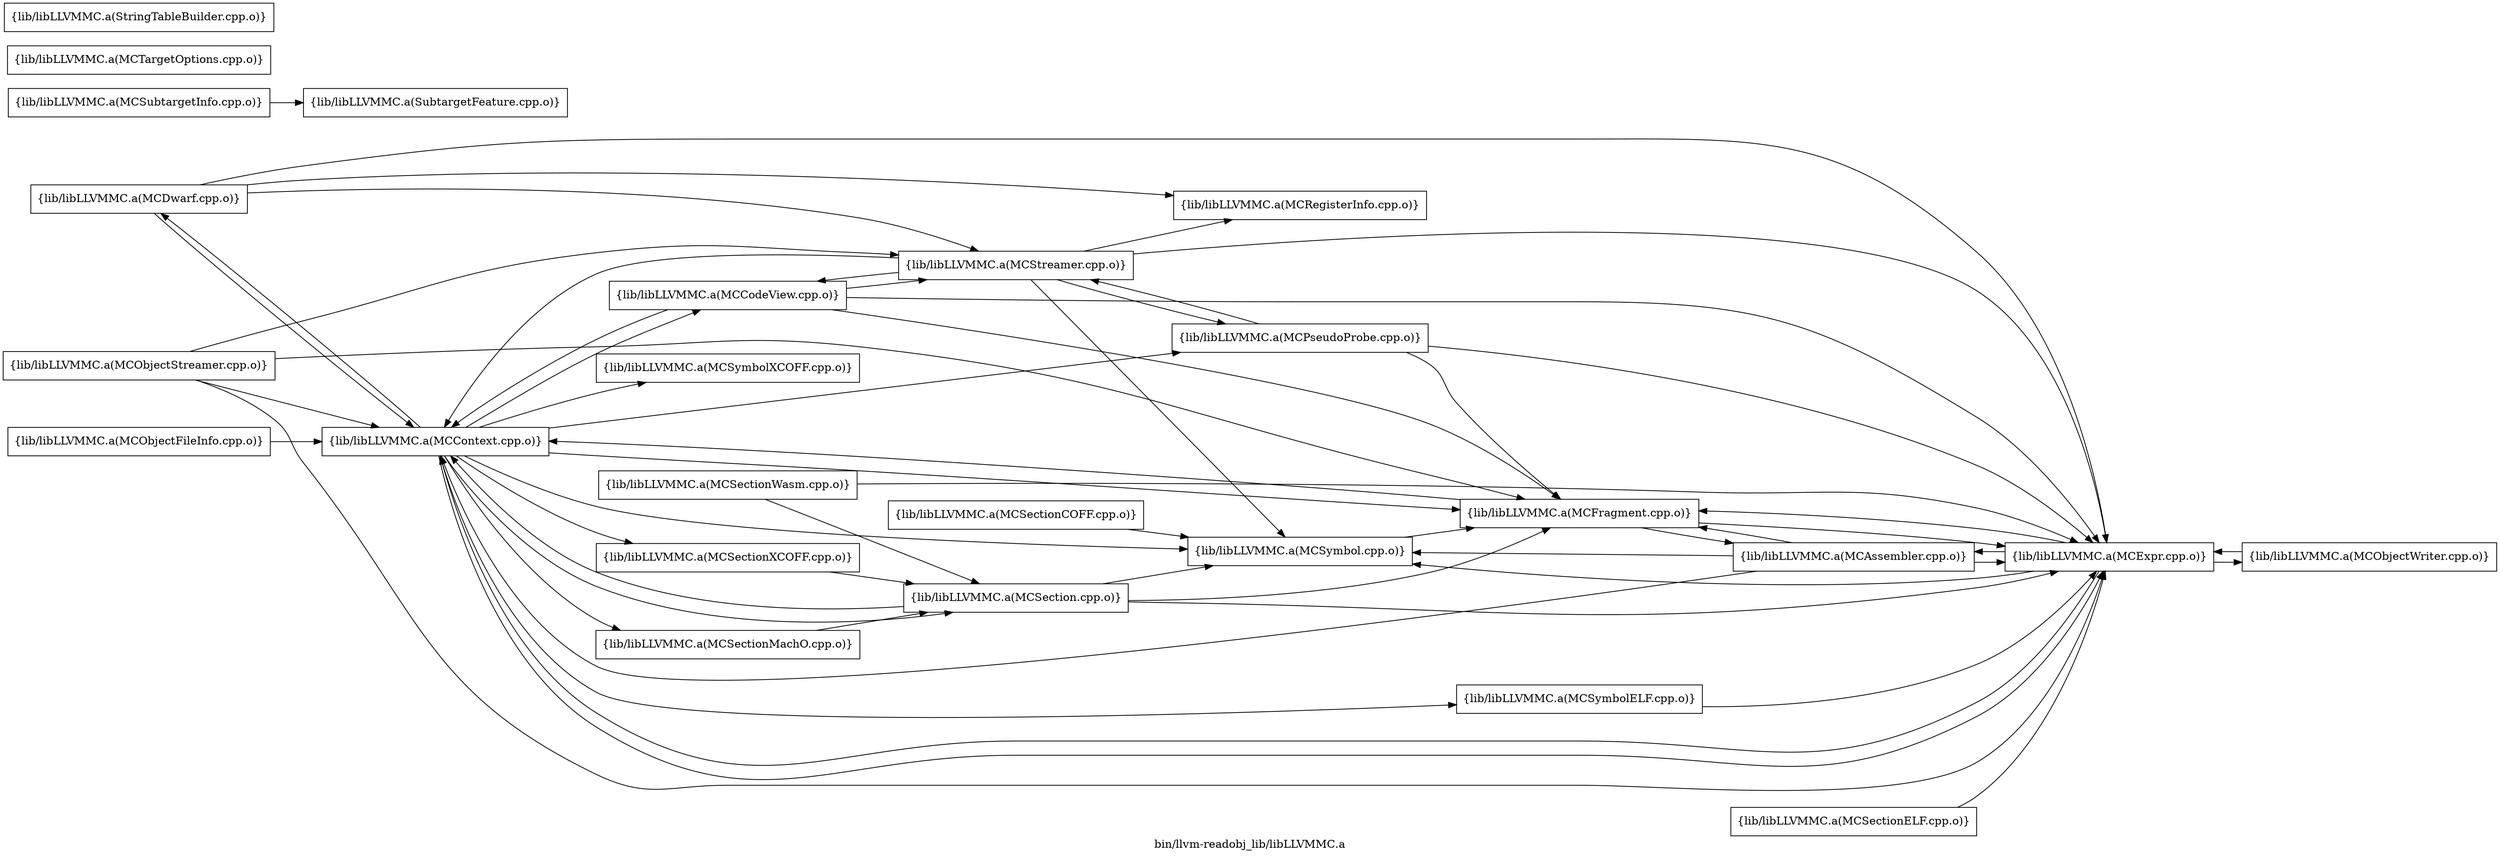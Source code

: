 digraph "bin/llvm-readobj_lib/libLLVMMC.a" {
	label="bin/llvm-readobj_lib/libLLVMMC.a";
	rankdir=LR;

	Node0x55f078890a08 [shape=record,shape=box,group=0,label="{lib/libLLVMMC.a(MCRegisterInfo.cpp.o)}"];
	Node0x55f07888a798 [shape=record,shape=box,group=0,label="{lib/libLLVMMC.a(SubtargetFeature.cpp.o)}"];
	Node0x55f078888038 [shape=record,shape=box,group=0,label="{lib/libLLVMMC.a(MCContext.cpp.o)}"];
	Node0x55f078888038 -> Node0x55f078887818;
	Node0x55f078888038 -> Node0x55f0788883a8;
	Node0x55f078888038 -> Node0x55f07888e668;
	Node0x55f078888038 -> Node0x55f07888f478;
	Node0x55f078888038 -> Node0x55f078890418;
	Node0x55f078888038 -> Node0x55f07888e488;
	Node0x55f078888038 -> Node0x55f07888d858;
	Node0x55f078888038 -> Node0x55f07888bf08;
	Node0x55f078888038 -> Node0x55f07888cd18;
	Node0x55f078888038 -> Node0x55f07888c458;
	Node0x55f078888038 -> Node0x55f07888d038;
	Node0x55f07888f658 [shape=record,shape=box,group=0,label="{lib/libLLVMMC.a(MCObjectFileInfo.cpp.o)}"];
	Node0x55f07888f658 -> Node0x55f078888038;
	Node0x55f07888c138 [shape=record,shape=box,group=0,label="{lib/libLLVMMC.a(MCStreamer.cpp.o)}"];
	Node0x55f07888c138 -> Node0x55f078887818;
	Node0x55f07888c138 -> Node0x55f078888038;
	Node0x55f07888c138 -> Node0x55f07888e668;
	Node0x55f07888c138 -> Node0x55f078890418;
	Node0x55f07888c138 -> Node0x55f078890a08;
	Node0x55f07888c138 -> Node0x55f07888cd18;
	Node0x55f07888b788 [shape=record,shape=box,group=0,label="{lib/libLLVMMC.a(MCTargetOptions.cpp.o)}"];
	Node0x55f07888e668 [shape=record,shape=box,group=0,label="{lib/libLLVMMC.a(MCExpr.cpp.o)}"];
	Node0x55f07888e668 -> Node0x55f078888038;
	Node0x55f07888e668 -> Node0x55f07888e988;
	Node0x55f07888e668 -> Node0x55f07888f478;
	Node0x55f07888e668 -> Node0x55f0788904b8;
	Node0x55f07888e668 -> Node0x55f07888cd18;
	Node0x55f078887818 [shape=record,shape=box,group=0,label="{lib/libLLVMMC.a(MCCodeView.cpp.o)}"];
	Node0x55f078887818 -> Node0x55f078888038;
	Node0x55f078887818 -> Node0x55f07888e668;
	Node0x55f078887818 -> Node0x55f07888f478;
	Node0x55f078887818 -> Node0x55f07888c138;
	Node0x55f0788883a8 [shape=record,shape=box,group=0,label="{lib/libLLVMMC.a(MCDwarf.cpp.o)}"];
	Node0x55f0788883a8 -> Node0x55f078888038;
	Node0x55f0788883a8 -> Node0x55f07888e668;
	Node0x55f0788883a8 -> Node0x55f078890a08;
	Node0x55f0788883a8 -> Node0x55f07888c138;
	Node0x55f07888f0b8 [shape=record,shape=box,group=0,label="{lib/libLLVMMC.a(MCSectionCOFF.cpp.o)}"];
	Node0x55f07888f0b8 -> Node0x55f07888cd18;
	Node0x55f07888d858 [shape=record,shape=box,group=0,label="{lib/libLLVMMC.a(MCSectionMachO.cpp.o)}"];
	Node0x55f07888d858 -> Node0x55f07888e488;
	Node0x55f07888cd18 [shape=record,shape=box,group=0,label="{lib/libLLVMMC.a(MCSymbol.cpp.o)}"];
	Node0x55f07888cd18 -> Node0x55f07888f478;
	Node0x55f07888f478 [shape=record,shape=box,group=0,label="{lib/libLLVMMC.a(MCFragment.cpp.o)}"];
	Node0x55f07888f478 -> Node0x55f078888038;
	Node0x55f07888f478 -> Node0x55f07888e668;
	Node0x55f07888f478 -> Node0x55f07888e988;
	Node0x55f078890418 [shape=record,shape=box,group=0,label="{lib/libLLVMMC.a(MCPseudoProbe.cpp.o)}"];
	Node0x55f078890418 -> Node0x55f07888e668;
	Node0x55f078890418 -> Node0x55f07888f478;
	Node0x55f078890418 -> Node0x55f07888c138;
	Node0x55f07888e488 [shape=record,shape=box,group=0,label="{lib/libLLVMMC.a(MCSection.cpp.o)}"];
	Node0x55f07888e488 -> Node0x55f078888038;
	Node0x55f07888e488 -> Node0x55f07888e668;
	Node0x55f07888e488 -> Node0x55f07888f478;
	Node0x55f07888e488 -> Node0x55f07888cd18;
	Node0x55f07888bf08 [shape=record,shape=box,group=0,label="{lib/libLLVMMC.a(MCSectionXCOFF.cpp.o)}"];
	Node0x55f07888bf08 -> Node0x55f07888e488;
	Node0x55f07888c458 [shape=record,shape=box,group=0,label="{lib/libLLVMMC.a(MCSymbolELF.cpp.o)}"];
	Node0x55f07888c458 -> Node0x55f07888e668;
	Node0x55f07888d038 [shape=record,shape=box,group=0,label="{lib/libLLVMMC.a(MCSymbolXCOFF.cpp.o)}"];
	Node0x55f07888e988 [shape=record,shape=box,group=0,label="{lib/libLLVMMC.a(MCAssembler.cpp.o)}"];
	Node0x55f07888e988 -> Node0x55f078888038;
	Node0x55f07888e988 -> Node0x55f07888e668;
	Node0x55f07888e988 -> Node0x55f07888f478;
	Node0x55f07888e988 -> Node0x55f07888cd18;
	Node0x55f0788904b8 [shape=record,shape=box,group=0,label="{lib/libLLVMMC.a(MCObjectWriter.cpp.o)}"];
	Node0x55f0788904b8 -> Node0x55f07888e668;
	Node0x55f078890468 [shape=record,shape=box,group=0,label="{lib/libLLVMMC.a(MCObjectStreamer.cpp.o)}"];
	Node0x55f078890468 -> Node0x55f078888038;
	Node0x55f078890468 -> Node0x55f07888e668;
	Node0x55f078890468 -> Node0x55f07888f478;
	Node0x55f078890468 -> Node0x55f07888c138;
	Node0x55f07888f388 [shape=record,shape=box,group=0,label="{lib/libLLVMMC.a(MCSectionELF.cpp.o)}"];
	Node0x55f07888f388 -> Node0x55f07888e668;
	Node0x55f07888da88 [shape=record,shape=box,group=0,label="{lib/libLLVMMC.a(MCSectionWasm.cpp.o)}"];
	Node0x55f07888da88 -> Node0x55f07888e668;
	Node0x55f07888da88 -> Node0x55f07888e488;
	Node0x55f07888c638 [shape=record,shape=box,group=0,label="{lib/libLLVMMC.a(MCSubtargetInfo.cpp.o)}"];
	Node0x55f07888c638 -> Node0x55f07888a798;
	Node0x55f07888b0f8 [shape=record,shape=box,group=0,label="{lib/libLLVMMC.a(StringTableBuilder.cpp.o)}"];
}
